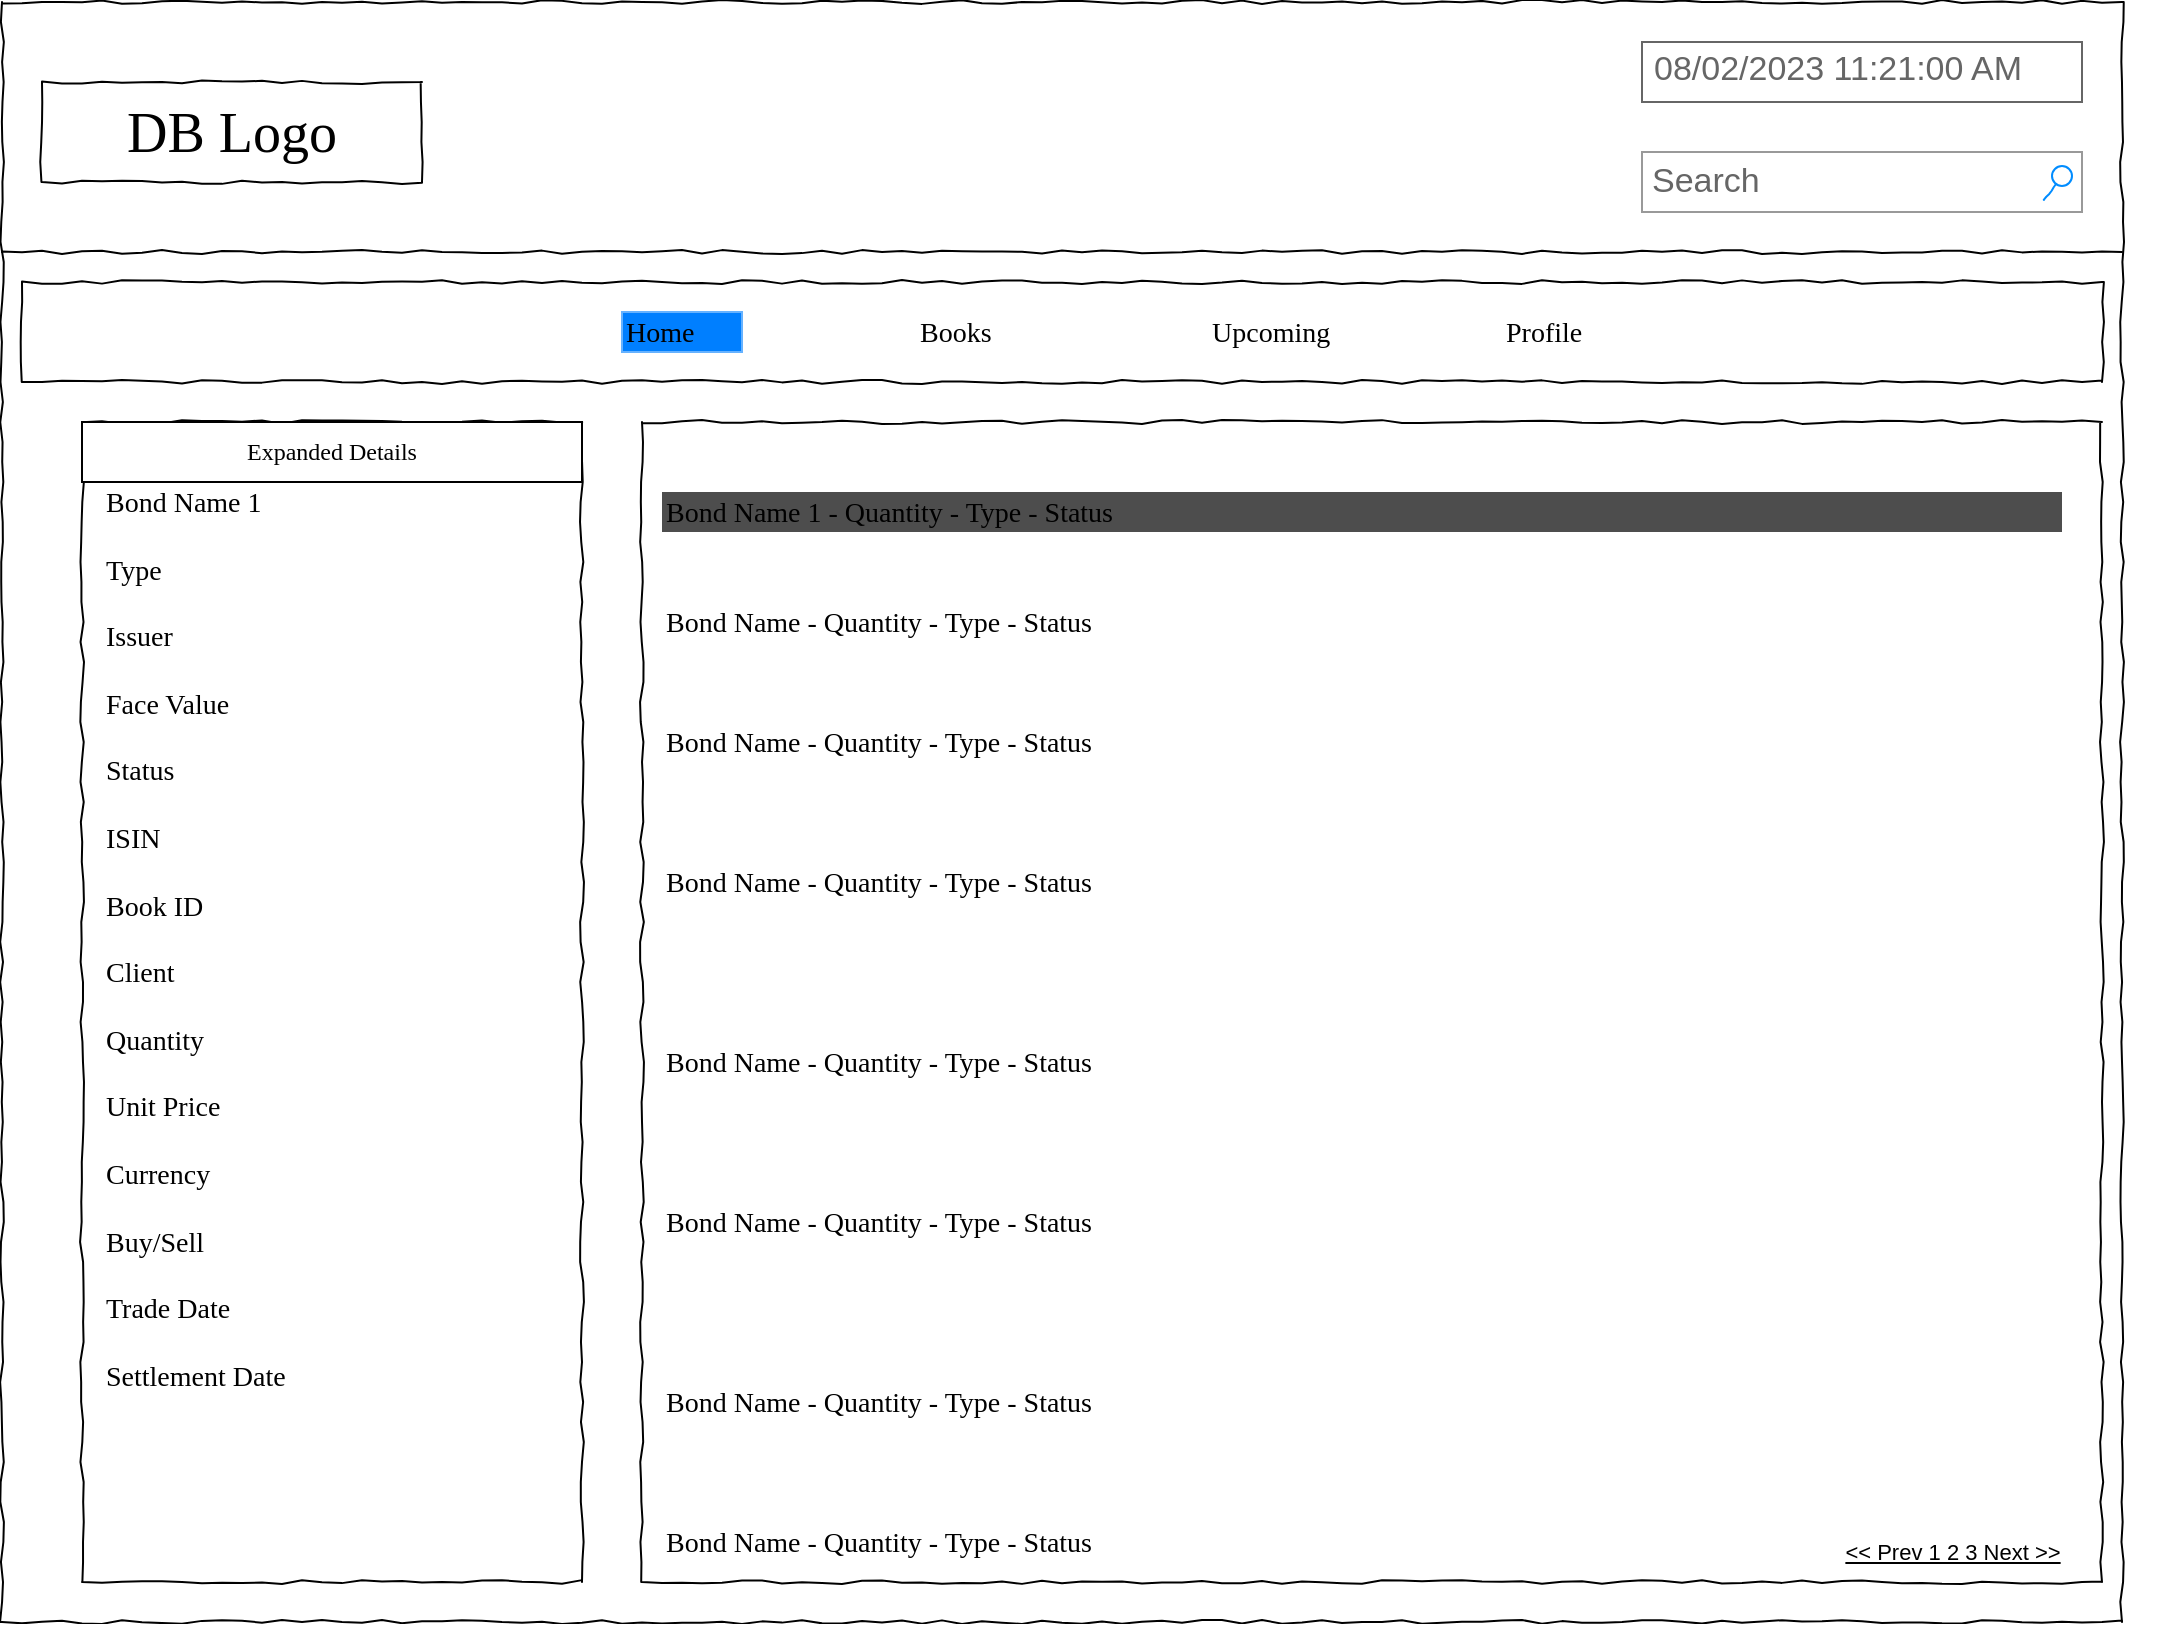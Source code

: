 <mxfile version="21.6.6" type="device" pages="3">
  <diagram name="Page-1" id="03018318-947c-dd8e-b7a3-06fadd420f32">
    <mxGraphModel dx="2074" dy="1150" grid="1" gridSize="10" guides="1" tooltips="1" connect="1" arrows="1" fold="1" page="1" pageScale="1" pageWidth="1100" pageHeight="850" background="none" math="0" shadow="0">
      <root>
        <mxCell id="0" />
        <mxCell id="1" parent="0" />
        <mxCell id="677b7b8949515195-1" value="" style="whiteSpace=wrap;html=1;rounded=0;shadow=0;labelBackgroundColor=none;strokeColor=#000000;strokeWidth=1;fillColor=none;fontFamily=Verdana;fontSize=12;fontColor=#000000;align=center;comic=1;" parent="1" vertex="1">
          <mxGeometry x="20" y="20" width="1060" height="810" as="geometry" />
        </mxCell>
        <mxCell id="677b7b8949515195-2" value="DB Logo" style="whiteSpace=wrap;html=1;rounded=0;shadow=0;labelBackgroundColor=none;strokeWidth=1;fontFamily=Verdana;fontSize=28;align=center;comic=1;" parent="1" vertex="1">
          <mxGeometry x="40" y="60" width="190" height="50" as="geometry" />
        </mxCell>
        <mxCell id="677b7b8949515195-3" value="Search" style="strokeWidth=1;shadow=0;dashed=0;align=center;html=1;shape=mxgraph.mockup.forms.searchBox;strokeColor=#999999;mainText=;strokeColor2=#008cff;fontColor=#666666;fontSize=17;align=left;spacingLeft=3;rounded=0;labelBackgroundColor=none;comic=1;" parent="1" vertex="1">
          <mxGeometry x="840" y="95" width="220" height="30" as="geometry" />
        </mxCell>
        <mxCell id="677b7b8949515195-9" value="" style="line;strokeWidth=1;html=1;rounded=0;shadow=0;labelBackgroundColor=none;fillColor=none;fontFamily=Verdana;fontSize=14;fontColor=#000000;align=center;comic=1;" parent="1" vertex="1">
          <mxGeometry x="20" y="140" width="1060" height="10" as="geometry" />
        </mxCell>
        <mxCell id="677b7b8949515195-10" value="" style="whiteSpace=wrap;html=1;rounded=0;shadow=0;labelBackgroundColor=none;strokeWidth=1;fillColor=none;fontFamily=Verdana;fontSize=12;align=center;comic=1;" parent="1" vertex="1">
          <mxGeometry x="30" y="160" width="1040" height="50" as="geometry" />
        </mxCell>
        <mxCell id="677b7b8949515195-11" value="Home" style="text;html=1;points=[];align=left;verticalAlign=top;spacingTop=-4;fontSize=14;fontFamily=Verdana;strokeColor=#66B2FF;fillColor=#007FFF;" parent="1" vertex="1">
          <mxGeometry x="330" y="175" width="60" height="20" as="geometry" />
        </mxCell>
        <mxCell id="677b7b8949515195-12" value="Books" style="text;html=1;points=[];align=left;verticalAlign=top;spacingTop=-4;fontSize=14;fontFamily=Verdana" parent="1" vertex="1">
          <mxGeometry x="477" y="175" width="60" height="20" as="geometry" />
        </mxCell>
        <mxCell id="677b7b8949515195-13" value="Upcoming" style="text;html=1;points=[];align=left;verticalAlign=top;spacingTop=-4;fontSize=14;fontFamily=Verdana" parent="1" vertex="1">
          <mxGeometry x="623" y="175" width="60" height="20" as="geometry" />
        </mxCell>
        <mxCell id="677b7b8949515195-14" value="Profile" style="text;html=1;points=[];align=left;verticalAlign=top;spacingTop=-4;fontSize=14;fontFamily=Verdana" parent="1" vertex="1">
          <mxGeometry x="770" y="175" width="60" height="20" as="geometry" />
        </mxCell>
        <mxCell id="677b7b8949515195-25" value="" style="whiteSpace=wrap;html=1;rounded=0;shadow=0;labelBackgroundColor=none;strokeWidth=1;fillColor=none;fontFamily=Verdana;fontSize=12;align=center;comic=1;" parent="1" vertex="1">
          <mxGeometry x="340" y="230" width="730" height="580" as="geometry" />
        </mxCell>
        <mxCell id="677b7b8949515195-44" value="Bond Name 1 - Quantity - Type - Status" style="text;html=1;points=[];align=left;verticalAlign=top;spacingTop=-4;fontSize=14;fontFamily=Verdana;fillColor=#4D4D4D;" parent="1" vertex="1">
          <mxGeometry x="350" y="265" width="700" height="20" as="geometry" />
        </mxCell>
        <mxCell id="wZ-85G6H9dQ2EQb1JqrQ-10" value="" style="whiteSpace=wrap;html=1;rounded=0;shadow=0;labelBackgroundColor=none;strokeWidth=1;fillColor=none;fontFamily=Verdana;fontSize=12;align=center;comic=1;" vertex="1" parent="1">
          <mxGeometry x="60" y="230" width="250" height="580" as="geometry" />
        </mxCell>
        <mxCell id="wZ-85G6H9dQ2EQb1JqrQ-12" value="Bond Name - Quantity - Type - Status" style="text;html=1;points=[];align=left;verticalAlign=top;spacingTop=-4;fontSize=14;fontFamily=Verdana" vertex="1" parent="1">
          <mxGeometry x="350" y="320" width="700" height="20" as="geometry" />
        </mxCell>
        <mxCell id="wZ-85G6H9dQ2EQb1JqrQ-13" value="Bond Name - Quantity - Type - Status" style="text;html=1;points=[];align=left;verticalAlign=top;spacingTop=-4;fontSize=14;fontFamily=Verdana" vertex="1" parent="1">
          <mxGeometry x="350" y="380" width="700" height="20" as="geometry" />
        </mxCell>
        <mxCell id="wZ-85G6H9dQ2EQb1JqrQ-14" value="Bond Name - Quantity - Type - Status" style="text;html=1;points=[];align=left;verticalAlign=top;spacingTop=-4;fontSize=14;fontFamily=Verdana" vertex="1" parent="1">
          <mxGeometry x="350" y="450" width="700" height="20" as="geometry" />
        </mxCell>
        <mxCell id="wZ-85G6H9dQ2EQb1JqrQ-15" value="Bond Name - Quantity - Type - Status" style="text;html=1;points=[];align=left;verticalAlign=top;spacingTop=-4;fontSize=14;fontFamily=Verdana" vertex="1" parent="1">
          <mxGeometry x="350" y="540" width="700" height="20" as="geometry" />
        </mxCell>
        <mxCell id="wZ-85G6H9dQ2EQb1JqrQ-16" value="Bond Name - Quantity - Type - Status" style="text;html=1;points=[];align=left;verticalAlign=top;spacingTop=-4;fontSize=14;fontFamily=Verdana" vertex="1" parent="1">
          <mxGeometry x="350" y="620" width="700" height="20" as="geometry" />
        </mxCell>
        <mxCell id="wZ-85G6H9dQ2EQb1JqrQ-17" value="Bond Name - Quantity - Type - Status" style="text;html=1;points=[];align=left;verticalAlign=top;spacingTop=-4;fontSize=14;fontFamily=Verdana" vertex="1" parent="1">
          <mxGeometry x="350" y="710" width="700" height="20" as="geometry" />
        </mxCell>
        <mxCell id="wZ-85G6H9dQ2EQb1JqrQ-18" value="Bond Name - Quantity - Type - Status" style="text;html=1;points=[];align=left;verticalAlign=top;spacingTop=-4;fontSize=14;fontFamily=Verdana" vertex="1" parent="1">
          <mxGeometry x="350" y="780" width="700" height="20" as="geometry" />
        </mxCell>
        <mxCell id="wZ-85G6H9dQ2EQb1JqrQ-20" value="Bond Name 1&lt;br&gt;&lt;br&gt;Type&lt;br&gt;&lt;br&gt;Issuer&lt;br&gt;&lt;br&gt;Face Value&lt;br&gt;&lt;br&gt;Status&lt;br&gt;&lt;br&gt;ISIN&lt;br&gt;&lt;br&gt;Book ID&lt;br&gt;&lt;br&gt;Client&lt;br&gt;&lt;br&gt;Quantity&lt;br&gt;&lt;br&gt;Unit Price&lt;br&gt;&lt;br&gt;Currency&lt;br&gt;&lt;br&gt;Buy/Sell&lt;br&gt;&lt;br&gt;Trade Date&lt;br&gt;&lt;br&gt;Settlement Date&lt;br&gt;&lt;br&gt;&lt;br&gt;&lt;br&gt;" style="text;html=1;points=[];align=left;verticalAlign=top;spacingTop=-4;fontSize=14;fontFamily=Verdana" vertex="1" parent="1">
          <mxGeometry x="70" y="260" width="210" height="520" as="geometry" />
        </mxCell>
        <mxCell id="wZ-85G6H9dQ2EQb1JqrQ-21" value="&lt;font face=&quot;Verdana&quot;&gt;Expanded Details&lt;/font&gt;" style="rounded=0;whiteSpace=wrap;html=1;" vertex="1" parent="1">
          <mxGeometry x="60" y="230" width="250" height="30" as="geometry" />
        </mxCell>
        <mxCell id="wZ-85G6H9dQ2EQb1JqrQ-24" value="&amp;lt;&amp;lt; Prev 1 2 3 Next &amp;gt;&amp;gt;" style="strokeWidth=1;shadow=0;dashed=0;align=center;html=1;shape=mxgraph.mockup.navigation.pagination;linkText=;fontSize=11;fontColor=#000000;fontStyle=4;" vertex="1" parent="1">
          <mxGeometry x="890" y="780" width="210" height="30" as="geometry" />
        </mxCell>
        <mxCell id="QlaQaRf4WzCfNYBpiAzp-1" value="08/02/2023 11:21:00 AM" style="strokeWidth=1;shadow=0;dashed=0;align=right;html=1;shape=mxgraph.mockup.text.textBox;fontColor=#666666;align=left;fontSize=17;spacingLeft=4;spacingTop=-3;whiteSpace=wrap;strokeColor=#666666;mainText=" vertex="1" parent="1">
          <mxGeometry x="840" y="40" width="220" height="30" as="geometry" />
        </mxCell>
      </root>
    </mxGraphModel>
  </diagram>
  <diagram id="F1NP1IWJ3XBZ7SPZjY7h" name="Page-2">
    <mxGraphModel dx="2074" dy="1150" grid="1" gridSize="10" guides="1" tooltips="1" connect="1" arrows="1" fold="1" page="1" pageScale="1" pageWidth="850" pageHeight="1100" math="0" shadow="0">
      <root>
        <mxCell id="0" />
        <mxCell id="1" parent="0" />
        <mxCell id="hsAC3KOujG5qa5h4Uq0L-1" value="" style="whiteSpace=wrap;html=1;rounded=0;shadow=0;labelBackgroundColor=none;strokeColor=#000000;strokeWidth=1;fillColor=none;fontFamily=Verdana;fontSize=12;fontColor=#000000;align=center;comic=1;" vertex="1" parent="1">
          <mxGeometry x="20" y="20" width="1060" height="810" as="geometry" />
        </mxCell>
        <mxCell id="hsAC3KOujG5qa5h4Uq0L-2" value="DB Logo" style="whiteSpace=wrap;html=1;rounded=0;shadow=0;labelBackgroundColor=none;strokeWidth=1;fontFamily=Verdana;fontSize=28;align=center;comic=1;" vertex="1" parent="1">
          <mxGeometry x="40" y="60" width="190" height="50" as="geometry" />
        </mxCell>
        <mxCell id="hsAC3KOujG5qa5h4Uq0L-3" value="Search" style="strokeWidth=1;shadow=0;dashed=0;align=center;html=1;shape=mxgraph.mockup.forms.searchBox;strokeColor=#999999;mainText=;strokeColor2=#008cff;fontColor=#666666;fontSize=17;align=left;spacingLeft=3;rounded=0;labelBackgroundColor=none;comic=1;" vertex="1" parent="1">
          <mxGeometry x="840" y="95" width="220" height="30" as="geometry" />
        </mxCell>
        <mxCell id="hsAC3KOujG5qa5h4Uq0L-4" value="" style="line;strokeWidth=1;html=1;rounded=0;shadow=0;labelBackgroundColor=none;fillColor=none;fontFamily=Verdana;fontSize=14;fontColor=#000000;align=center;comic=1;" vertex="1" parent="1">
          <mxGeometry x="20" y="140" width="1060" height="10" as="geometry" />
        </mxCell>
        <mxCell id="hsAC3KOujG5qa5h4Uq0L-5" value="" style="whiteSpace=wrap;html=1;rounded=0;shadow=0;labelBackgroundColor=none;strokeWidth=1;fillColor=none;fontFamily=Verdana;fontSize=12;align=center;comic=1;" vertex="1" parent="1">
          <mxGeometry x="30" y="160" width="1040" height="50" as="geometry" />
        </mxCell>
        <mxCell id="hsAC3KOujG5qa5h4Uq0L-6" value="Home" style="text;html=1;points=[];align=left;verticalAlign=top;spacingTop=-4;fontSize=14;fontFamily=Verdana;strokeColor=none;fillColor=none;" vertex="1" parent="1">
          <mxGeometry x="330" y="175" width="60" height="20" as="geometry" />
        </mxCell>
        <mxCell id="hsAC3KOujG5qa5h4Uq0L-7" value="Books" style="text;html=1;points=[];align=left;verticalAlign=top;spacingTop=-4;fontSize=14;fontFamily=Verdana;fillColor=#3399FF;" vertex="1" parent="1">
          <mxGeometry x="477" y="175" width="60" height="20" as="geometry" />
        </mxCell>
        <mxCell id="hsAC3KOujG5qa5h4Uq0L-8" value="Upcoming" style="text;html=1;points=[];align=left;verticalAlign=top;spacingTop=-4;fontSize=14;fontFamily=Verdana" vertex="1" parent="1">
          <mxGeometry x="623" y="175" width="60" height="20" as="geometry" />
        </mxCell>
        <mxCell id="hsAC3KOujG5qa5h4Uq0L-9" value="Profile" style="text;html=1;points=[];align=left;verticalAlign=top;spacingTop=-4;fontSize=14;fontFamily=Verdana" vertex="1" parent="1">
          <mxGeometry x="770" y="175" width="60" height="20" as="geometry" />
        </mxCell>
        <mxCell id="hsAC3KOujG5qa5h4Uq0L-10" value="" style="whiteSpace=wrap;html=1;rounded=0;shadow=0;labelBackgroundColor=none;strokeWidth=1;fillColor=none;fontFamily=Verdana;fontSize=12;align=center;comic=1;" vertex="1" parent="1">
          <mxGeometry x="30" y="230" width="1040" height="280" as="geometry" />
        </mxCell>
        <mxCell id="hsAC3KOujG5qa5h4Uq0L-23" value="" style="whiteSpace=wrap;html=1;rounded=0;shadow=0;labelBackgroundColor=none;strokeWidth=1;fillColor=none;fontFamily=Verdana;fontSize=12;align=center;comic=1;" vertex="1" parent="1">
          <mxGeometry x="30" y="530" width="1040" height="280" as="geometry" />
        </mxCell>
        <mxCell id="hsAC3KOujG5qa5h4Uq0L-24" value="" style="whiteSpace=wrap;html=1;rounded=0;shadow=0;labelBackgroundColor=none;strokeWidth=1;fillColor=none;fontFamily=Verdana;fontSize=12;align=center;comic=1;" vertex="1" parent="1">
          <mxGeometry x="30" y="230" width="1040" height="30" as="geometry" />
        </mxCell>
        <mxCell id="hsAC3KOujG5qa5h4Uq0L-25" value="" style="whiteSpace=wrap;html=1;rounded=0;shadow=0;labelBackgroundColor=none;strokeWidth=1;fillColor=none;fontFamily=Verdana;fontSize=12;align=center;comic=1;" vertex="1" parent="1">
          <mxGeometry x="30" y="530" width="1040" height="30" as="geometry" />
        </mxCell>
        <mxCell id="kqUv3VScLnHf0QBfhUz2-1" value="Book 1" style="text;html=1;points=[];align=left;verticalAlign=top;spacingTop=-4;fontSize=14;fontFamily=Verdana;fillColor=#999999;" vertex="1" parent="1">
          <mxGeometry x="30" y="280" width="1040" height="20" as="geometry" />
        </mxCell>
        <mxCell id="kqUv3VScLnHf0QBfhUz2-3" value="Book 2" style="text;html=1;points=[];align=left;verticalAlign=top;spacingTop=-4;fontSize=14;fontFamily=Verdana" vertex="1" parent="1">
          <mxGeometry x="30" y="320" width="1040" height="20" as="geometry" />
        </mxCell>
        <mxCell id="kqUv3VScLnHf0QBfhUz2-4" value="Book 3" style="text;html=1;points=[];align=left;verticalAlign=top;spacingTop=-4;fontSize=14;fontFamily=Verdana" vertex="1" parent="1">
          <mxGeometry x="30" y="370" width="1040" height="20" as="geometry" />
        </mxCell>
        <mxCell id="kqUv3VScLnHf0QBfhUz2-5" value="Book 4" style="text;html=1;points=[];align=left;verticalAlign=top;spacingTop=-4;fontSize=14;fontFamily=Verdana" vertex="1" parent="1">
          <mxGeometry x="30" y="420" width="1040" height="20" as="geometry" />
        </mxCell>
        <mxCell id="kqUv3VScLnHf0QBfhUz2-6" value="Book 5" style="text;html=1;points=[];align=left;verticalAlign=top;spacingTop=-4;fontSize=14;fontFamily=Verdana" vertex="1" parent="1">
          <mxGeometry x="30" y="470" width="1040" height="20" as="geometry" />
        </mxCell>
        <mxCell id="kqUv3VScLnHf0QBfhUz2-7" value="Books" style="text;html=1;points=[];align=left;verticalAlign=top;spacingTop=-4;fontSize=14;fontFamily=Verdana" vertex="1" parent="1">
          <mxGeometry x="30" y="235" width="1040" height="20" as="geometry" />
        </mxCell>
        <mxCell id="XZOhWx7f-0-4mkXo4-QD-1" value="&amp;lt;&amp;lt; Prev 1 2 3 Next &amp;gt;&amp;gt;" style="strokeWidth=1;shadow=0;dashed=0;align=center;html=1;shape=mxgraph.mockup.navigation.pagination;linkText=;fontSize=11;fontColor=#000000;fontStyle=4;" vertex="1" parent="1">
          <mxGeometry x="880" y="230" width="210" height="30" as="geometry" />
        </mxCell>
        <mxCell id="OwWaN_v7JDoDYlD7Rysz-1" value="Book 1 Bonds" style="text;html=1;points=[];align=left;verticalAlign=top;spacingTop=-4;fontSize=14;fontFamily=Verdana" vertex="1" parent="1">
          <mxGeometry x="30" y="535" width="1040" height="20" as="geometry" />
        </mxCell>
        <mxCell id="OwWaN_v7JDoDYlD7Rysz-2" value="&amp;lt;&amp;lt; Prev 1 2 3 Next &amp;gt;&amp;gt;" style="strokeWidth=1;shadow=0;dashed=0;align=center;html=1;shape=mxgraph.mockup.navigation.pagination;linkText=;fontSize=11;fontColor=#000000;fontStyle=4;" vertex="1" parent="1">
          <mxGeometry x="880" y="530" width="210" height="30" as="geometry" />
        </mxCell>
        <mxCell id="OoyzY0GfG26zDofXoXZS-1" value="Bond Name - ISIN&amp;nbsp; - Status - Type - Client - Issuer - Maturity - Face Value - Quantity - Currency - Buy/Sell - Trade Date - Settlement Date" style="text;html=1;points=[];align=left;verticalAlign=top;spacingTop=-4;fontSize=14;fontFamily=Verdana" vertex="1" parent="1">
          <mxGeometry x="30" y="580" width="1040" height="20" as="geometry" />
        </mxCell>
        <mxCell id="eO6Hj4Ae3Fa423KufVv8-1" value="Bond Name - ISIN&amp;nbsp; - Status - Type - Client - Issuer - Maturity - Face Value - Quantity - Currency - Buy/Sell - Trade Date - Settlement Date" style="text;html=1;points=[];align=left;verticalAlign=top;spacingTop=-4;fontSize=14;fontFamily=Verdana" vertex="1" parent="1">
          <mxGeometry x="30" y="620" width="1040" height="20" as="geometry" />
        </mxCell>
        <mxCell id="eO6Hj4Ae3Fa423KufVv8-2" value="Bond Name - ISIN&amp;nbsp; - Status - Type - Client - Issuer - Maturity - Face Value - Quantity - Currency - Buy/Sell - Trade Date - Settlement Date" style="text;html=1;points=[];align=left;verticalAlign=top;spacingTop=-4;fontSize=14;fontFamily=Verdana" vertex="1" parent="1">
          <mxGeometry x="30" y="660" width="1040" height="20" as="geometry" />
        </mxCell>
        <mxCell id="eO6Hj4Ae3Fa423KufVv8-3" value="Bond Name - ISIN&amp;nbsp; - Status - Type - Client - Issuer - Maturity - Face Value - Quantity - Currency - Buy/Sell - Trade Date - Settlement Date" style="text;html=1;points=[];align=left;verticalAlign=top;spacingTop=-4;fontSize=14;fontFamily=Verdana" vertex="1" parent="1">
          <mxGeometry x="30" y="710" width="1040" height="20" as="geometry" />
        </mxCell>
        <mxCell id="eO6Hj4Ae3Fa423KufVv8-4" value="Bond Name - ISIN&amp;nbsp; - Status - Type - Client - Issuer - Maturity - Face Value - Quantity - Currency - Buy/Sell - Trade Date - Settlement Date" style="text;html=1;points=[];align=left;verticalAlign=top;spacingTop=-4;fontSize=14;fontFamily=Verdana" vertex="1" parent="1">
          <mxGeometry x="30" y="760" width="1040" height="20" as="geometry" />
        </mxCell>
        <mxCell id="jrc-Nujs3TOUUAluYX6X-1" value="08/02/2023 11:21:00 AM" style="strokeWidth=1;shadow=0;dashed=0;align=right;html=1;shape=mxgraph.mockup.text.textBox;fontColor=#666666;align=left;fontSize=17;spacingLeft=4;spacingTop=-3;whiteSpace=wrap;strokeColor=#666666;mainText=" vertex="1" parent="1">
          <mxGeometry x="840" y="40" width="220" height="30" as="geometry" />
        </mxCell>
      </root>
    </mxGraphModel>
  </diagram>
  <diagram id="cpxDo5VaZP4NpAwi6bo8" name="Page-3">
    <mxGraphModel dx="2074" dy="1150" grid="1" gridSize="10" guides="1" tooltips="1" connect="1" arrows="1" fold="1" page="1" pageScale="1" pageWidth="850" pageHeight="1100" math="0" shadow="0">
      <root>
        <mxCell id="0" />
        <mxCell id="1" parent="0" />
        <mxCell id="yEH55xfpOKvwkpjml3bc-1" value="" style="whiteSpace=wrap;html=1;rounded=0;shadow=0;labelBackgroundColor=none;strokeColor=#000000;strokeWidth=1;fillColor=none;fontFamily=Verdana;fontSize=12;fontColor=#000000;align=center;comic=1;" vertex="1" parent="1">
          <mxGeometry x="20" y="20" width="1060" height="810" as="geometry" />
        </mxCell>
        <mxCell id="yEH55xfpOKvwkpjml3bc-2" value="DB Logo" style="whiteSpace=wrap;html=1;rounded=0;shadow=0;labelBackgroundColor=none;strokeWidth=1;fontFamily=Verdana;fontSize=28;align=center;comic=1;" vertex="1" parent="1">
          <mxGeometry x="40" y="60" width="190" height="50" as="geometry" />
        </mxCell>
        <mxCell id="yEH55xfpOKvwkpjml3bc-3" value="Search" style="strokeWidth=1;shadow=0;dashed=0;align=center;html=1;shape=mxgraph.mockup.forms.searchBox;strokeColor=#999999;mainText=;strokeColor2=#008cff;fontColor=#666666;fontSize=17;align=left;spacingLeft=3;rounded=0;labelBackgroundColor=none;comic=1;" vertex="1" parent="1">
          <mxGeometry x="840" y="95" width="220" height="30" as="geometry" />
        </mxCell>
        <mxCell id="yEH55xfpOKvwkpjml3bc-4" value="" style="line;strokeWidth=1;html=1;rounded=0;shadow=0;labelBackgroundColor=none;fillColor=none;fontFamily=Verdana;fontSize=14;fontColor=#000000;align=center;comic=1;" vertex="1" parent="1">
          <mxGeometry x="20" y="140" width="1060" height="10" as="geometry" />
        </mxCell>
        <mxCell id="yEH55xfpOKvwkpjml3bc-5" value="" style="whiteSpace=wrap;html=1;rounded=0;shadow=0;labelBackgroundColor=none;strokeWidth=1;fillColor=none;fontFamily=Verdana;fontSize=12;align=center;comic=1;" vertex="1" parent="1">
          <mxGeometry x="30" y="160" width="1040" height="50" as="geometry" />
        </mxCell>
        <mxCell id="yEH55xfpOKvwkpjml3bc-6" value="Home" style="text;html=1;points=[];align=left;verticalAlign=top;spacingTop=-4;fontSize=14;fontFamily=Verdana;strokeColor=none;fillColor=none;" vertex="1" parent="1">
          <mxGeometry x="330" y="175" width="60" height="20" as="geometry" />
        </mxCell>
        <mxCell id="yEH55xfpOKvwkpjml3bc-7" value="Books" style="text;html=1;points=[];align=left;verticalAlign=top;spacingTop=-4;fontSize=14;fontFamily=Verdana;fillColor=none;" vertex="1" parent="1">
          <mxGeometry x="477" y="175" width="60" height="20" as="geometry" />
        </mxCell>
        <mxCell id="yEH55xfpOKvwkpjml3bc-8" value="Upcoming" style="text;html=1;points=[];align=left;verticalAlign=top;spacingTop=-4;fontSize=14;fontFamily=Verdana;fillColor=#3399FF;" vertex="1" parent="1">
          <mxGeometry x="623" y="175" width="77" height="20" as="geometry" />
        </mxCell>
        <mxCell id="yEH55xfpOKvwkpjml3bc-9" value="Profile" style="text;html=1;points=[];align=left;verticalAlign=top;spacingTop=-4;fontSize=14;fontFamily=Verdana" vertex="1" parent="1">
          <mxGeometry x="770" y="175" width="60" height="20" as="geometry" />
        </mxCell>
        <mxCell id="dpgzibU2ZV7KeZOPuKio-1" value="" style="whiteSpace=wrap;html=1;rounded=0;shadow=0;labelBackgroundColor=none;strokeWidth=1;fillColor=none;fontFamily=Verdana;fontSize=12;align=center;comic=1;" vertex="1" parent="1">
          <mxGeometry x="340" y="230" width="730" height="580" as="geometry" />
        </mxCell>
        <mxCell id="dpgzibU2ZV7KeZOPuKio-2" value="Bond Name 1 - Position - Maturity" style="text;html=1;points=[];align=left;verticalAlign=top;spacingTop=-4;fontSize=14;fontFamily=Verdana;fillColor=#4D4D4D;" vertex="1" parent="1">
          <mxGeometry x="350" y="265" width="700" height="20" as="geometry" />
        </mxCell>
        <mxCell id="dpgzibU2ZV7KeZOPuKio-3" value="" style="whiteSpace=wrap;html=1;rounded=0;shadow=0;labelBackgroundColor=none;strokeWidth=1;fillColor=none;fontFamily=Verdana;fontSize=12;align=center;comic=1;" vertex="1" parent="1">
          <mxGeometry x="60" y="230" width="250" height="580" as="geometry" />
        </mxCell>
        <mxCell id="dpgzibU2ZV7KeZOPuKio-4" value="Bond Name - Position - Maturity" style="text;html=1;points=[];align=left;verticalAlign=top;spacingTop=-4;fontSize=14;fontFamily=Verdana" vertex="1" parent="1">
          <mxGeometry x="350" y="320" width="700" height="20" as="geometry" />
        </mxCell>
        <mxCell id="dpgzibU2ZV7KeZOPuKio-11" value="Bond Name 1&lt;br&gt;&lt;br&gt;Type&lt;br&gt;&lt;br&gt;Issuer&lt;br&gt;&lt;br&gt;Face Value&lt;br&gt;&lt;br&gt;Status&lt;br&gt;&lt;br&gt;ISIN&lt;br&gt;&lt;br&gt;Book ID&lt;br&gt;&lt;br&gt;Client&lt;br&gt;&lt;br&gt;Quantity&lt;br&gt;&lt;br&gt;Unit Price&lt;br&gt;&lt;br&gt;Currency&lt;br&gt;&lt;br&gt;Buy/Sell&lt;br&gt;&lt;br&gt;Trade Date&lt;br&gt;&lt;br&gt;Settlement Date&lt;br&gt;&lt;br&gt;&lt;br&gt;&lt;br&gt;" style="text;html=1;points=[];align=left;verticalAlign=top;spacingTop=-4;fontSize=14;fontFamily=Verdana" vertex="1" parent="1">
          <mxGeometry x="70" y="260" width="210" height="520" as="geometry" />
        </mxCell>
        <mxCell id="dpgzibU2ZV7KeZOPuKio-12" value="&lt;font face=&quot;Verdana&quot;&gt;Expanded Details&lt;/font&gt;" style="rounded=0;whiteSpace=wrap;html=1;" vertex="1" parent="1">
          <mxGeometry x="60" y="230" width="250" height="30" as="geometry" />
        </mxCell>
        <mxCell id="dpgzibU2ZV7KeZOPuKio-13" value="&amp;lt;&amp;lt; Prev 1 2 3 Next &amp;gt;&amp;gt;" style="strokeWidth=1;shadow=0;dashed=0;align=center;html=1;shape=mxgraph.mockup.navigation.pagination;linkText=;fontSize=11;fontColor=#000000;fontStyle=4;" vertex="1" parent="1">
          <mxGeometry x="890" y="780" width="210" height="30" as="geometry" />
        </mxCell>
        <mxCell id="dpgzibU2ZV7KeZOPuKio-28" value="Bond Name - Position - Maturity" style="text;html=1;points=[];align=left;verticalAlign=top;spacingTop=-4;fontSize=14;fontFamily=Verdana" vertex="1" parent="1">
          <mxGeometry x="350" y="370" width="700" height="20" as="geometry" />
        </mxCell>
        <mxCell id="dpgzibU2ZV7KeZOPuKio-29" value="Bond Name - Position - Maturity" style="text;html=1;points=[];align=left;verticalAlign=top;spacingTop=-4;fontSize=14;fontFamily=Verdana" vertex="1" parent="1">
          <mxGeometry x="355" y="430" width="700" height="20" as="geometry" />
        </mxCell>
        <mxCell id="dpgzibU2ZV7KeZOPuKio-30" value="Bond Name - Position - Maturity" style="text;html=1;points=[];align=left;verticalAlign=top;spacingTop=-4;fontSize=14;fontFamily=Verdana" vertex="1" parent="1">
          <mxGeometry x="350" y="500" width="700" height="20" as="geometry" />
        </mxCell>
        <mxCell id="dpgzibU2ZV7KeZOPuKio-31" value="Bond Name - Position - Maturity" style="text;html=1;points=[];align=left;verticalAlign=top;spacingTop=-4;fontSize=14;fontFamily=Verdana" vertex="1" parent="1">
          <mxGeometry x="350" y="570" width="700" height="20" as="geometry" />
        </mxCell>
        <mxCell id="dpgzibU2ZV7KeZOPuKio-32" value="Bond Name - Position - Maturity" style="text;html=1;points=[];align=left;verticalAlign=top;spacingTop=-4;fontSize=14;fontFamily=Verdana" vertex="1" parent="1">
          <mxGeometry x="350" y="650" width="700" height="20" as="geometry" />
        </mxCell>
        <mxCell id="dpgzibU2ZV7KeZOPuKio-33" value="Bond Name - Position - Maturity" style="text;html=1;points=[];align=left;verticalAlign=top;spacingTop=-4;fontSize=14;fontFamily=Verdana" vertex="1" parent="1">
          <mxGeometry x="350" y="730" width="700" height="20" as="geometry" />
        </mxCell>
        <mxCell id="dpgzibU2ZV7KeZOPuKio-34" value="" style="whiteSpace=wrap;html=1;rounded=0;shadow=0;labelBackgroundColor=none;strokeWidth=1;fillColor=none;fontFamily=Verdana;fontSize=12;align=center;comic=1;" vertex="1" parent="1">
          <mxGeometry x="340" y="230" width="730" height="30" as="geometry" />
        </mxCell>
        <mxCell id="dpgzibU2ZV7KeZOPuKio-35" value="Most Recent" style="strokeWidth=1;shadow=0;dashed=0;align=center;html=1;shape=mxgraph.mockup.forms.comboBox;strokeColor=#999999;fillColor=#ddeeff;align=left;fillColor2=#aaddff;mainText=;fontColor=#666666;fontSize=13;spacingLeft=3;" vertex="1" parent="1">
          <mxGeometry x="900" y="237.5" width="150" height="15" as="geometry" />
        </mxCell>
        <mxCell id="dpgzibU2ZV7KeZOPuKio-36" value="&lt;font style=&quot;font-size: 12px;&quot;&gt;Will have different view options&lt;/font&gt;" style="strokeWidth=1;shadow=0;dashed=0;align=center;html=1;shape=mxgraph.mockup.text.callout;linkText=;textSize=17;textColor=#666666;callDir=NE;callStyle=line;fontSize=17;fontColor=#666666;align=right;verticalAlign=top;strokeColor=#666666;" vertex="1" parent="1">
          <mxGeometry x="1055" y="140" width="200" height="100" as="geometry" />
        </mxCell>
        <mxCell id="dpgzibU2ZV7KeZOPuKio-37" value="08/02/2023 11:21:00 AM" style="strokeWidth=1;shadow=0;dashed=0;align=right;html=1;shape=mxgraph.mockup.text.textBox;fontColor=#666666;align=left;fontSize=17;spacingLeft=4;spacingTop=-3;whiteSpace=wrap;strokeColor=#666666;mainText=" vertex="1" parent="1">
          <mxGeometry x="840" y="40" width="220" height="30" as="geometry" />
        </mxCell>
      </root>
    </mxGraphModel>
  </diagram>
</mxfile>

